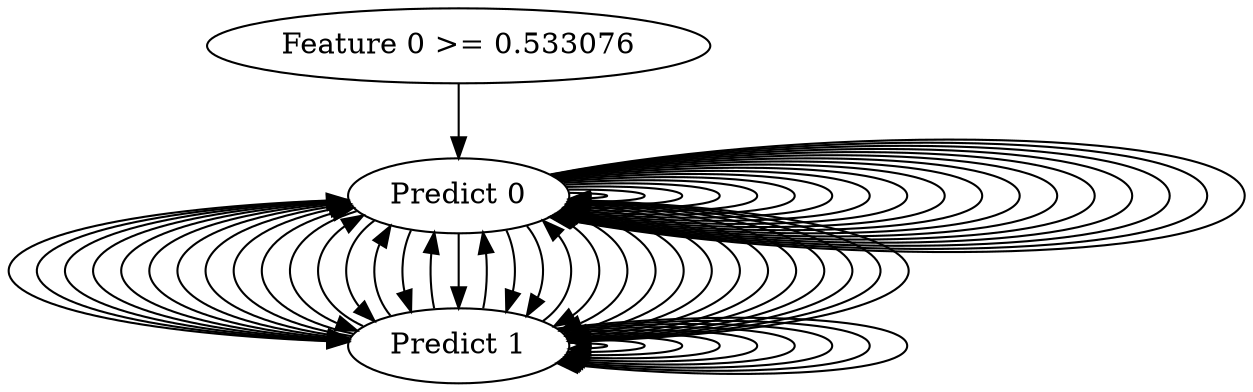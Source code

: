 digraph {
	root [label="Feature 0 >= 0.533076"]
	0 [label="Feature 0 >= 0.533076"]
	root -> 0
	1 [label="Feature 1 >= 0.228007"]
	0 -> 1
	1 [label="Feature 1 >= 0.424906"]
	1 -> 1
	1 [label="Predict 1"]
	1 -> 1
	0 [label="Feature 0 >= 0.708127"]
	1 -> 0
	1 [label="Predict 1"]
	0 -> 1
	1 [label="Feature 1 >= 0.32625"]
	0 -> 1
	0 [label="Feature 0 >= 0.595471"]
	1 -> 0
	0 [label="Feature 0 >= 0.646007"]
	0 -> 0
	1 [label="Predict 1"]
	0 -> 1
	1 [label="Feature 1 >= 0.403494"]
	0 -> 1
	1 [label="Predict 1"]
	1 -> 1
	0 [label="Predict 0"]
	1 -> 0
	0 [label="Predict 0"]
	0 -> 0
	0 [label="Predict 0"]
	1 -> 0
	0 [label="Feature 0 >= 0.887224"]
	1 -> 0
	1 [label="Feature 1 >= 0.037708"]
	0 -> 1
	1 [label="Feature 1 >= 0.082895"]
	1 -> 1
	1 [label="Predict 1"]
	1 -> 1
	0 [label="Feature 0 >= 0.960783"]
	1 -> 0
	1 [label="Predict 1"]
	0 -> 1
	0 [label="Predict 0"]
	0 -> 0
	0 [label="Predict 0"]
	1 -> 0
	0 [label="Feature 0 >= 0.850316"]
	0 -> 0
	1 [label="Feature 1 >= 0.169053"]
	0 -> 1
	1 [label="Predict 1"]
	1 -> 1
	0 [label="Predict 0"]
	1 -> 0
	0 [label="Predict 0"]
	0 -> 0
	1 [label="Feature 1 >= 0.88635"]
	0 -> 1
	0 [label="Feature 0 >= 0.041245"]
	1 -> 0
	0 [label="Feature 0 >= 0.104043"]
	0 -> 0
	1 [label="Predict 1"]
	0 -> 1
	0 [label="Feature 0 >= 0.07642"]
	0 -> 0
	0 [label="Predict 0"]
	0 -> 0
	1 [label="Predict 1"]
	0 -> 1
	0 [label="Predict 0"]
	0 -> 0
	1 [label="Feature 1 >= 0.691474"]
	1 -> 1
	0 [label="Feature 0 >= 0.254049"]
	1 -> 0
	1 [label="Predict 1"]
	0 -> 1
	0 [label="Feature 0 >= 0.191915"]
	0 -> 0
	1 [label="Feature 1 >= 0.792752"]
	0 -> 1
	1 [label="Predict 1"]
	1 -> 1
	0 [label="Predict 0"]
	1 -> 0
	1 [label="Feature 1 >= 0.864128"]
	0 -> 1
	0 [label="Feature 0 >= 0.144781"]
	1 -> 0
	1 [label="Predict 1"]
	0 -> 1
	0 [label="Predict 0"]
	0 -> 0
	0 [label="Predict 0"]
	1 -> 0
	1 [label="Feature 1 >= 0.534979"]
	1 -> 1
	0 [label="Feature 0 >= 0.426073"]
	1 -> 0
	1 [label="Predict 1"]
	0 -> 1
	0 [label="Feature 0 >= 0.409972"]
	0 -> 0
	0 [label="Feature 0 >= 0.417579"]
	0 -> 0
	0 [label="Predict 0"]
	0 -> 0
	1 [label="Predict 1"]
	0 -> 1
	0 [label="Feature 0 >= 0.393227"]
	0 -> 0
	0 [label="Feature 0 >= 0.39583"]
	0 -> 0
	0 [label="Predict 0"]
	0 -> 0
	1 [label="Predict 1"]
	0 -> 1
	0 [label="Predict 0"]
	0 -> 0
	0 [label="Predict 0"]
	1 -> 0
}
